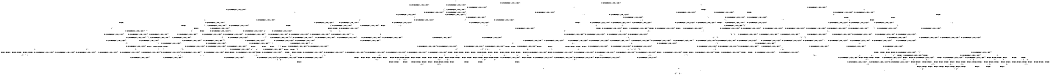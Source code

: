 digraph BCG {
size = "7, 10.5";
center = TRUE;
node [shape = circle];
0 [peripheries = 2];
0 -> 1 [label = "EX !0 !ATOMIC_EXCH_BRANCH (1, +1, TRUE, +1, 1, FALSE) !{}"];
0 -> 2 [label = "EX !2 !ATOMIC_EXCH_BRANCH (1, +1, TRUE, +0, 3, TRUE) !{}"];
0 -> 3 [label = "EX !1 !ATOMIC_EXCH_BRANCH (1, +0, TRUE, +0, 1, TRUE) !{}"];
0 -> 4 [label = "EX !0 !ATOMIC_EXCH_BRANCH (1, +1, TRUE, +1, 1, FALSE) !{}"];
0 -> 5 [label = "EX !2 !ATOMIC_EXCH_BRANCH (1, +1, TRUE, +0, 3, TRUE) !{}"];
0 -> 6 [label = "EX !1 !ATOMIC_EXCH_BRANCH (1, +0, TRUE, +0, 1, TRUE) !{}"];
1 -> 7 [label = "EX !2 !ATOMIC_EXCH_BRANCH (1, +1, TRUE, +0, 3, FALSE) !{}"];
2 -> 8 [label = "EX !0 !ATOMIC_EXCH_BRANCH (1, +1, TRUE, +1, 1, TRUE) !{}"];
3 -> 9 [label = "EX !0 !ATOMIC_EXCH_BRANCH (1, +1, TRUE, +1, 1, FALSE) !{}"];
4 -> 7 [label = "EX !2 !ATOMIC_EXCH_BRANCH (1, +1, TRUE, +0, 3, FALSE) !{}"];
4 -> 10 [label = "EX !1 !ATOMIC_EXCH_BRANCH (1, +0, TRUE, +0, 1, FALSE) !{}"];
4 -> 11 [label = "TERMINATE !0"];
4 -> 12 [label = "EX !2 !ATOMIC_EXCH_BRANCH (1, +1, TRUE, +0, 3, FALSE) !{}"];
4 -> 13 [label = "EX !1 !ATOMIC_EXCH_BRANCH (1, +0, TRUE, +0, 1, FALSE) !{}"];
4 -> 14 [label = "TERMINATE !0"];
5 -> 8 [label = "EX !0 !ATOMIC_EXCH_BRANCH (1, +1, TRUE, +1, 1, TRUE) !{}"];
5 -> 15 [label = "EX !1 !ATOMIC_EXCH_BRANCH (1, +0, TRUE, +0, 1, FALSE) !{}"];
5 -> 16 [label = "TERMINATE !2"];
5 -> 17 [label = "EX !0 !ATOMIC_EXCH_BRANCH (1, +1, TRUE, +1, 1, TRUE) !{}"];
5 -> 18 [label = "EX !1 !ATOMIC_EXCH_BRANCH (1, +0, TRUE, +0, 1, FALSE) !{}"];
5 -> 19 [label = "TERMINATE !2"];
6 -> 3 [label = "EX !1 !ATOMIC_EXCH_BRANCH (1, +0, TRUE, +0, 1, TRUE) !{}"];
6 -> 9 [label = "EX !0 !ATOMIC_EXCH_BRANCH (1, +1, TRUE, +1, 1, FALSE) !{}"];
6 -> 20 [label = "EX !2 !ATOMIC_EXCH_BRANCH (1, +1, TRUE, +0, 3, TRUE) !{}"];
6 -> 6 [label = "EX !1 !ATOMIC_EXCH_BRANCH (1, +0, TRUE, +0, 1, TRUE) !{}"];
6 -> 21 [label = "EX !0 !ATOMIC_EXCH_BRANCH (1, +1, TRUE, +1, 1, FALSE) !{}"];
6 -> 22 [label = "EX !2 !ATOMIC_EXCH_BRANCH (1, +1, TRUE, +0, 3, TRUE) !{}"];
7 -> 23 [label = "EX !2 !ATOMIC_EXCH_BRANCH (1, +0, FALSE, +1, 1, TRUE) !{}"];
8 -> 24 [label = "EX !1 !ATOMIC_EXCH_BRANCH (1, +0, TRUE, +0, 1, FALSE) !{}"];
9 -> 10 [label = "EX !1 !ATOMIC_EXCH_BRANCH (1, +0, TRUE, +0, 1, FALSE) !{}"];
10 -> 25 [label = "EX !2 !ATOMIC_EXCH_BRANCH (1, +1, TRUE, +0, 3, TRUE) !{}"];
11 -> 26 [label = "EX !2 !ATOMIC_EXCH_BRANCH (1, +1, TRUE, +0, 3, FALSE) !{}"];
12 -> 23 [label = "EX !2 !ATOMIC_EXCH_BRANCH (1, +0, FALSE, +1, 1, TRUE) !{}"];
12 -> 27 [label = "EX !1 !ATOMIC_EXCH_BRANCH (1, +0, TRUE, +0, 1, FALSE) !{}"];
12 -> 28 [label = "TERMINATE !0"];
12 -> 29 [label = "EX !2 !ATOMIC_EXCH_BRANCH (1, +0, FALSE, +1, 1, TRUE) !{}"];
12 -> 30 [label = "EX !1 !ATOMIC_EXCH_BRANCH (1, +0, TRUE, +0, 1, FALSE) !{}"];
12 -> 31 [label = "TERMINATE !0"];
13 -> 25 [label = "EX !2 !ATOMIC_EXCH_BRANCH (1, +1, TRUE, +0, 3, TRUE) !{}"];
13 -> 32 [label = "TERMINATE !0"];
13 -> 33 [label = "TERMINATE !1"];
13 -> 34 [label = "EX !2 !ATOMIC_EXCH_BRANCH (1, +1, TRUE, +0, 3, TRUE) !{}"];
13 -> 35 [label = "TERMINATE !0"];
13 -> 36 [label = "TERMINATE !1"];
14 -> 26 [label = "EX !2 !ATOMIC_EXCH_BRANCH (1, +1, TRUE, +0, 3, FALSE) !{}"];
14 -> 37 [label = "EX !1 !ATOMIC_EXCH_BRANCH (1, +0, TRUE, +0, 1, FALSE) !{}"];
14 -> 38 [label = "EX !2 !ATOMIC_EXCH_BRANCH (1, +1, TRUE, +0, 3, FALSE) !{}"];
14 -> 39 [label = "EX !1 !ATOMIC_EXCH_BRANCH (1, +0, TRUE, +0, 1, FALSE) !{}"];
15 -> 25 [label = "EX !0 !ATOMIC_EXCH_BRANCH (1, +1, TRUE, +1, 1, FALSE) !{}"];
16 -> 40 [label = "EX !0 !ATOMIC_EXCH_BRANCH (1, +1, TRUE, +1, 1, TRUE) !{}"];
17 -> 8 [label = "EX !0 !ATOMIC_EXCH_BRANCH (1, +1, TRUE, +1, 1, TRUE) !{}"];
17 -> 24 [label = "EX !1 !ATOMIC_EXCH_BRANCH (1, +0, TRUE, +0, 1, FALSE) !{}"];
17 -> 41 [label = "TERMINATE !2"];
17 -> 17 [label = "EX !0 !ATOMIC_EXCH_BRANCH (1, +1, TRUE, +1, 1, TRUE) !{}"];
17 -> 42 [label = "EX !1 !ATOMIC_EXCH_BRANCH (1, +0, TRUE, +0, 1, FALSE) !{}"];
17 -> 43 [label = "TERMINATE !2"];
18 -> 25 [label = "EX !0 !ATOMIC_EXCH_BRANCH (1, +1, TRUE, +1, 1, FALSE) !{}"];
18 -> 44 [label = "TERMINATE !2"];
18 -> 45 [label = "TERMINATE !1"];
18 -> 34 [label = "EX !0 !ATOMIC_EXCH_BRANCH (1, +1, TRUE, +1, 1, FALSE) !{}"];
18 -> 46 [label = "TERMINATE !2"];
18 -> 47 [label = "TERMINATE !1"];
19 -> 40 [label = "EX !0 !ATOMIC_EXCH_BRANCH (1, +1, TRUE, +1, 1, TRUE) !{}"];
19 -> 48 [label = "EX !1 !ATOMIC_EXCH_BRANCH (1, +0, TRUE, +0, 1, FALSE) !{}"];
19 -> 49 [label = "EX !0 !ATOMIC_EXCH_BRANCH (1, +1, TRUE, +1, 1, TRUE) !{}"];
19 -> 50 [label = "EX !1 !ATOMIC_EXCH_BRANCH (1, +0, TRUE, +0, 1, FALSE) !{}"];
20 -> 15 [label = "EX !1 !ATOMIC_EXCH_BRANCH (1, +0, TRUE, +0, 1, FALSE) !{}"];
21 -> 10 [label = "EX !1 !ATOMIC_EXCH_BRANCH (1, +0, TRUE, +0, 1, FALSE) !{}"];
21 -> 51 [label = "EX !2 !ATOMIC_EXCH_BRANCH (1, +1, TRUE, +0, 3, FALSE) !{}"];
21 -> 52 [label = "TERMINATE !0"];
21 -> 13 [label = "EX !1 !ATOMIC_EXCH_BRANCH (1, +0, TRUE, +0, 1, FALSE) !{}"];
21 -> 53 [label = "EX !2 !ATOMIC_EXCH_BRANCH (1, +1, TRUE, +0, 3, FALSE) !{}"];
21 -> 54 [label = "TERMINATE !0"];
22 -> 15 [label = "EX !1 !ATOMIC_EXCH_BRANCH (1, +0, TRUE, +0, 1, FALSE) !{}"];
22 -> 55 [label = "EX !0 !ATOMIC_EXCH_BRANCH (1, +1, TRUE, +1, 1, TRUE) !{}"];
22 -> 56 [label = "TERMINATE !2"];
22 -> 18 [label = "EX !1 !ATOMIC_EXCH_BRANCH (1, +0, TRUE, +0, 1, FALSE) !{}"];
22 -> 57 [label = "EX !0 !ATOMIC_EXCH_BRANCH (1, +1, TRUE, +1, 1, TRUE) !{}"];
22 -> 58 [label = "TERMINATE !2"];
23 -> 59 [label = "EX !1 !ATOMIC_EXCH_BRANCH (1, +0, TRUE, +0, 1, FALSE) !{}"];
24 -> 25 [label = "EX !0 !ATOMIC_EXCH_BRANCH (1, +1, TRUE, +1, 1, FALSE) !{}"];
25 -> 60 [label = "TERMINATE !0"];
26 -> 61 [label = "EX !2 !ATOMIC_EXCH_BRANCH (1, +0, FALSE, +1, 1, TRUE) !{}"];
27 -> 62 [label = "EX !2 !ATOMIC_EXCH_BRANCH (1, +0, FALSE, +1, 1, FALSE) !{}"];
28 -> 63 [label = "EX !1 !ATOMIC_EXCH_BRANCH (1, +0, TRUE, +0, 1, FALSE) !{}"];
29 -> 7 [label = "EX !2 !ATOMIC_EXCH_BRANCH (1, +1, TRUE, +0, 3, FALSE) !{}"];
29 -> 59 [label = "EX !1 !ATOMIC_EXCH_BRANCH (1, +0, TRUE, +0, 1, FALSE) !{}"];
29 -> 64 [label = "TERMINATE !0"];
29 -> 12 [label = "EX !2 !ATOMIC_EXCH_BRANCH (1, +1, TRUE, +0, 3, FALSE) !{}"];
29 -> 65 [label = "EX !1 !ATOMIC_EXCH_BRANCH (1, +0, TRUE, +0, 1, FALSE) !{}"];
29 -> 66 [label = "TERMINATE !0"];
30 -> 62 [label = "EX !2 !ATOMIC_EXCH_BRANCH (1, +0, FALSE, +1, 1, FALSE) !{}"];
30 -> 67 [label = "TERMINATE !0"];
30 -> 68 [label = "TERMINATE !1"];
30 -> 69 [label = "EX !2 !ATOMIC_EXCH_BRANCH (1, +0, FALSE, +1, 1, FALSE) !{}"];
30 -> 70 [label = "TERMINATE !0"];
30 -> 71 [label = "TERMINATE !1"];
31 -> 63 [label = "EX !1 !ATOMIC_EXCH_BRANCH (1, +0, TRUE, +0, 1, FALSE) !{}"];
31 -> 61 [label = "EX !2 !ATOMIC_EXCH_BRANCH (1, +0, FALSE, +1, 1, TRUE) !{}"];
31 -> 72 [label = "EX !1 !ATOMIC_EXCH_BRANCH (1, +0, TRUE, +0, 1, FALSE) !{}"];
31 -> 73 [label = "EX !2 !ATOMIC_EXCH_BRANCH (1, +0, FALSE, +1, 1, TRUE) !{}"];
32 -> 74 [label = "EX !2 !ATOMIC_EXCH_BRANCH (1, +1, TRUE, +0, 3, TRUE) !{}"];
33 -> 75 [label = "EX !2 !ATOMIC_EXCH_BRANCH (1, +1, TRUE, +0, 3, TRUE) !{}"];
34 -> 60 [label = "TERMINATE !0"];
34 -> 76 [label = "TERMINATE !2"];
34 -> 77 [label = "TERMINATE !1"];
34 -> 78 [label = "TERMINATE !0"];
34 -> 79 [label = "TERMINATE !2"];
34 -> 80 [label = "TERMINATE !1"];
35 -> 74 [label = "EX !2 !ATOMIC_EXCH_BRANCH (1, +1, TRUE, +0, 3, TRUE) !{}"];
35 -> 81 [label = "TERMINATE !1"];
35 -> 82 [label = "EX !2 !ATOMIC_EXCH_BRANCH (1, +1, TRUE, +0, 3, TRUE) !{}"];
35 -> 83 [label = "TERMINATE !1"];
36 -> 75 [label = "EX !2 !ATOMIC_EXCH_BRANCH (1, +1, TRUE, +0, 3, TRUE) !{}"];
36 -> 81 [label = "TERMINATE !0"];
36 -> 84 [label = "EX !2 !ATOMIC_EXCH_BRANCH (1, +1, TRUE, +0, 3, TRUE) !{}"];
36 -> 83 [label = "TERMINATE !0"];
37 -> 74 [label = "EX !2 !ATOMIC_EXCH_BRANCH (1, +1, TRUE, +0, 3, TRUE) !{}"];
38 -> 61 [label = "EX !2 !ATOMIC_EXCH_BRANCH (1, +0, FALSE, +1, 1, TRUE) !{}"];
38 -> 63 [label = "EX !1 !ATOMIC_EXCH_BRANCH (1, +0, TRUE, +0, 1, FALSE) !{}"];
38 -> 73 [label = "EX !2 !ATOMIC_EXCH_BRANCH (1, +0, FALSE, +1, 1, TRUE) !{}"];
38 -> 72 [label = "EX !1 !ATOMIC_EXCH_BRANCH (1, +0, TRUE, +0, 1, FALSE) !{}"];
39 -> 74 [label = "EX !2 !ATOMIC_EXCH_BRANCH (1, +1, TRUE, +0, 3, TRUE) !{}"];
39 -> 81 [label = "TERMINATE !1"];
39 -> 82 [label = "EX !2 !ATOMIC_EXCH_BRANCH (1, +1, TRUE, +0, 3, TRUE) !{}"];
39 -> 83 [label = "TERMINATE !1"];
40 -> 85 [label = "EX !1 !ATOMIC_EXCH_BRANCH (1, +0, TRUE, +0, 1, FALSE) !{}"];
41 -> 85 [label = "EX !1 !ATOMIC_EXCH_BRANCH (1, +0, TRUE, +0, 1, FALSE) !{}"];
42 -> 25 [label = "EX !0 !ATOMIC_EXCH_BRANCH (1, +1, TRUE, +1, 1, FALSE) !{}"];
42 -> 86 [label = "TERMINATE !2"];
42 -> 87 [label = "TERMINATE !1"];
42 -> 34 [label = "EX !0 !ATOMIC_EXCH_BRANCH (1, +1, TRUE, +1, 1, FALSE) !{}"];
42 -> 88 [label = "TERMINATE !2"];
42 -> 89 [label = "TERMINATE !1"];
43 -> 85 [label = "EX !1 !ATOMIC_EXCH_BRANCH (1, +0, TRUE, +0, 1, FALSE) !{}"];
43 -> 40 [label = "EX !0 !ATOMIC_EXCH_BRANCH (1, +1, TRUE, +1, 1, TRUE) !{}"];
43 -> 90 [label = "EX !1 !ATOMIC_EXCH_BRANCH (1, +0, TRUE, +0, 1, FALSE) !{}"];
43 -> 49 [label = "EX !0 !ATOMIC_EXCH_BRANCH (1, +1, TRUE, +1, 1, TRUE) !{}"];
44 -> 91 [label = "EX !0 !ATOMIC_EXCH_BRANCH (1, +1, TRUE, +1, 1, FALSE) !{}"];
45 -> 75 [label = "EX !0 !ATOMIC_EXCH_BRANCH (1, +1, TRUE, +1, 1, FALSE) !{}"];
46 -> 91 [label = "EX !0 !ATOMIC_EXCH_BRANCH (1, +1, TRUE, +1, 1, FALSE) !{}"];
46 -> 92 [label = "TERMINATE !1"];
46 -> 93 [label = "EX !0 !ATOMIC_EXCH_BRANCH (1, +1, TRUE, +1, 1, FALSE) !{}"];
46 -> 94 [label = "TERMINATE !1"];
47 -> 75 [label = "EX !0 !ATOMIC_EXCH_BRANCH (1, +1, TRUE, +1, 1, FALSE) !{}"];
47 -> 92 [label = "TERMINATE !2"];
47 -> 84 [label = "EX !0 !ATOMIC_EXCH_BRANCH (1, +1, TRUE, +1, 1, FALSE) !{}"];
47 -> 94 [label = "TERMINATE !2"];
48 -> 91 [label = "EX !0 !ATOMIC_EXCH_BRANCH (1, +1, TRUE, +1, 1, FALSE) !{}"];
49 -> 40 [label = "EX !0 !ATOMIC_EXCH_BRANCH (1, +1, TRUE, +1, 1, TRUE) !{}"];
49 -> 85 [label = "EX !1 !ATOMIC_EXCH_BRANCH (1, +0, TRUE, +0, 1, FALSE) !{}"];
49 -> 49 [label = "EX !0 !ATOMIC_EXCH_BRANCH (1, +1, TRUE, +1, 1, TRUE) !{}"];
49 -> 90 [label = "EX !1 !ATOMIC_EXCH_BRANCH (1, +0, TRUE, +0, 1, FALSE) !{}"];
50 -> 91 [label = "EX !0 !ATOMIC_EXCH_BRANCH (1, +1, TRUE, +1, 1, FALSE) !{}"];
50 -> 92 [label = "TERMINATE !1"];
50 -> 93 [label = "EX !0 !ATOMIC_EXCH_BRANCH (1, +1, TRUE, +1, 1, FALSE) !{}"];
50 -> 94 [label = "TERMINATE !1"];
51 -> 27 [label = "EX !1 !ATOMIC_EXCH_BRANCH (1, +0, TRUE, +0, 1, FALSE) !{}"];
52 -> 95 [label = "EX !2 !ATOMIC_EXCH_BRANCH (1, +1, TRUE, +0, 3, FALSE) !{}"];
53 -> 27 [label = "EX !1 !ATOMIC_EXCH_BRANCH (1, +0, TRUE, +0, 1, FALSE) !{}"];
53 -> 96 [label = "EX !2 !ATOMIC_EXCH_BRANCH (1, +0, FALSE, +1, 1, TRUE) !{}"];
53 -> 97 [label = "TERMINATE !0"];
53 -> 30 [label = "EX !1 !ATOMIC_EXCH_BRANCH (1, +0, TRUE, +0, 1, FALSE) !{}"];
53 -> 98 [label = "EX !2 !ATOMIC_EXCH_BRANCH (1, +0, FALSE, +1, 1, TRUE) !{}"];
53 -> 99 [label = "TERMINATE !0"];
54 -> 95 [label = "EX !2 !ATOMIC_EXCH_BRANCH (1, +1, TRUE, +0, 3, FALSE) !{}"];
54 -> 37 [label = "EX !1 !ATOMIC_EXCH_BRANCH (1, +0, TRUE, +0, 1, FALSE) !{}"];
54 -> 100 [label = "EX !2 !ATOMIC_EXCH_BRANCH (1, +1, TRUE, +0, 3, FALSE) !{}"];
54 -> 39 [label = "EX !1 !ATOMIC_EXCH_BRANCH (1, +0, TRUE, +0, 1, FALSE) !{}"];
55 -> 24 [label = "EX !1 !ATOMIC_EXCH_BRANCH (1, +0, TRUE, +0, 1, FALSE) !{}"];
56 -> 101 [label = "EX !0 !ATOMIC_EXCH_BRANCH (1, +1, TRUE, +1, 1, TRUE) !{}"];
57 -> 55 [label = "EX !0 !ATOMIC_EXCH_BRANCH (1, +1, TRUE, +1, 1, TRUE) !{}"];
57 -> 24 [label = "EX !1 !ATOMIC_EXCH_BRANCH (1, +0, TRUE, +0, 1, FALSE) !{}"];
57 -> 102 [label = "TERMINATE !2"];
57 -> 57 [label = "EX !0 !ATOMIC_EXCH_BRANCH (1, +1, TRUE, +1, 1, TRUE) !{}"];
57 -> 42 [label = "EX !1 !ATOMIC_EXCH_BRANCH (1, +0, TRUE, +0, 1, FALSE) !{}"];
57 -> 103 [label = "TERMINATE !2"];
58 -> 101 [label = "EX !0 !ATOMIC_EXCH_BRANCH (1, +1, TRUE, +1, 1, TRUE) !{}"];
58 -> 48 [label = "EX !1 !ATOMIC_EXCH_BRANCH (1, +0, TRUE, +0, 1, FALSE) !{}"];
58 -> 104 [label = "EX !0 !ATOMIC_EXCH_BRANCH (1, +1, TRUE, +1, 1, TRUE) !{}"];
58 -> 50 [label = "EX !1 !ATOMIC_EXCH_BRANCH (1, +0, TRUE, +0, 1, FALSE) !{}"];
59 -> 25 [label = "EX !2 !ATOMIC_EXCH_BRANCH (1, +1, TRUE, +0, 3, TRUE) !{}"];
60 -> 105 [label = "TERMINATE !2"];
61 -> 106 [label = "EX !1 !ATOMIC_EXCH_BRANCH (1, +0, TRUE, +0, 1, FALSE) !{}"];
62 -> 107 [label = "TERMINATE !0"];
63 -> 108 [label = "EX !2 !ATOMIC_EXCH_BRANCH (1, +0, FALSE, +1, 1, FALSE) !{}"];
64 -> 106 [label = "EX !1 !ATOMIC_EXCH_BRANCH (1, +0, TRUE, +0, 1, FALSE) !{}"];
65 -> 25 [label = "EX !2 !ATOMIC_EXCH_BRANCH (1, +1, TRUE, +0, 3, TRUE) !{}"];
65 -> 109 [label = "TERMINATE !0"];
65 -> 110 [label = "TERMINATE !1"];
65 -> 34 [label = "EX !2 !ATOMIC_EXCH_BRANCH (1, +1, TRUE, +0, 3, TRUE) !{}"];
65 -> 111 [label = "TERMINATE !0"];
65 -> 112 [label = "TERMINATE !1"];
66 -> 106 [label = "EX !1 !ATOMIC_EXCH_BRANCH (1, +0, TRUE, +0, 1, FALSE) !{}"];
66 -> 26 [label = "EX !2 !ATOMIC_EXCH_BRANCH (1, +1, TRUE, +0, 3, FALSE) !{}"];
66 -> 113 [label = "EX !1 !ATOMIC_EXCH_BRANCH (1, +0, TRUE, +0, 1, FALSE) !{}"];
66 -> 38 [label = "EX !2 !ATOMIC_EXCH_BRANCH (1, +1, TRUE, +0, 3, FALSE) !{}"];
67 -> 114 [label = "TERMINATE !1"];
68 -> 114 [label = "TERMINATE !0"];
69 -> 107 [label = "TERMINATE !0"];
69 -> 115 [label = "TERMINATE !2"];
69 -> 116 [label = "TERMINATE !1"];
69 -> 117 [label = "TERMINATE !0"];
69 -> 118 [label = "TERMINATE !2"];
69 -> 119 [label = "TERMINATE !1"];
70 -> 114 [label = "TERMINATE !1"];
70 -> 108 [label = "EX !2 !ATOMIC_EXCH_BRANCH (1, +0, FALSE, +1, 1, FALSE) !{}"];
70 -> 120 [label = "TERMINATE !1"];
70 -> 121 [label = "EX !2 !ATOMIC_EXCH_BRANCH (1, +0, FALSE, +1, 1, FALSE) !{}"];
71 -> 114 [label = "TERMINATE !0"];
71 -> 122 [label = "EX !2 !ATOMIC_EXCH_BRANCH (1, +0, FALSE, +1, 1, FALSE) !{}"];
71 -> 120 [label = "TERMINATE !0"];
71 -> 123 [label = "EX !2 !ATOMIC_EXCH_BRANCH (1, +0, FALSE, +1, 1, FALSE) !{}"];
72 -> 108 [label = "EX !2 !ATOMIC_EXCH_BRANCH (1, +0, FALSE, +1, 1, FALSE) !{}"];
72 -> 114 [label = "TERMINATE !1"];
72 -> 121 [label = "EX !2 !ATOMIC_EXCH_BRANCH (1, +0, FALSE, +1, 1, FALSE) !{}"];
72 -> 120 [label = "TERMINATE !1"];
73 -> 26 [label = "EX !2 !ATOMIC_EXCH_BRANCH (1, +1, TRUE, +0, 3, FALSE) !{}"];
73 -> 106 [label = "EX !1 !ATOMIC_EXCH_BRANCH (1, +0, TRUE, +0, 1, FALSE) !{}"];
73 -> 38 [label = "EX !2 !ATOMIC_EXCH_BRANCH (1, +1, TRUE, +0, 3, FALSE) !{}"];
73 -> 113 [label = "EX !1 !ATOMIC_EXCH_BRANCH (1, +0, TRUE, +0, 1, FALSE) !{}"];
74 -> 105 [label = "TERMINATE !2"];
75 -> 124 [label = "TERMINATE !0"];
76 -> 105 [label = "TERMINATE !0"];
77 -> 124 [label = "TERMINATE !0"];
78 -> 105 [label = "TERMINATE !2"];
78 -> 124 [label = "TERMINATE !1"];
78 -> 125 [label = "TERMINATE !2"];
78 -> 126 [label = "TERMINATE !1"];
79 -> 105 [label = "TERMINATE !0"];
79 -> 127 [label = "TERMINATE !1"];
79 -> 125 [label = "TERMINATE !0"];
79 -> 128 [label = "TERMINATE !1"];
80 -> 124 [label = "TERMINATE !0"];
80 -> 127 [label = "TERMINATE !2"];
80 -> 126 [label = "TERMINATE !0"];
80 -> 128 [label = "TERMINATE !2"];
81 -> 129 [label = "EX !2 !ATOMIC_EXCH_BRANCH (1, +1, TRUE, +0, 3, TRUE) !{}"];
82 -> 105 [label = "TERMINATE !2"];
82 -> 124 [label = "TERMINATE !1"];
82 -> 125 [label = "TERMINATE !2"];
82 -> 126 [label = "TERMINATE !1"];
83 -> 129 [label = "EX !2 !ATOMIC_EXCH_BRANCH (1, +1, TRUE, +0, 3, TRUE) !{}"];
83 -> 130 [label = "EX !2 !ATOMIC_EXCH_BRANCH (1, +1, TRUE, +0, 3, TRUE) !{}"];
84 -> 124 [label = "TERMINATE !0"];
84 -> 127 [label = "TERMINATE !2"];
84 -> 126 [label = "TERMINATE !0"];
84 -> 128 [label = "TERMINATE !2"];
85 -> 91 [label = "EX !0 !ATOMIC_EXCH_BRANCH (1, +1, TRUE, +1, 1, FALSE) !{}"];
86 -> 131 [label = "TERMINATE !1"];
87 -> 131 [label = "TERMINATE !2"];
88 -> 131 [label = "TERMINATE !1"];
88 -> 91 [label = "EX !0 !ATOMIC_EXCH_BRANCH (1, +1, TRUE, +1, 1, FALSE) !{}"];
88 -> 132 [label = "TERMINATE !1"];
88 -> 93 [label = "EX !0 !ATOMIC_EXCH_BRANCH (1, +1, TRUE, +1, 1, FALSE) !{}"];
89 -> 131 [label = "TERMINATE !2"];
89 -> 75 [label = "EX !0 !ATOMIC_EXCH_BRANCH (1, +1, TRUE, +1, 1, FALSE) !{}"];
89 -> 132 [label = "TERMINATE !2"];
89 -> 84 [label = "EX !0 !ATOMIC_EXCH_BRANCH (1, +1, TRUE, +1, 1, FALSE) !{}"];
90 -> 91 [label = "EX !0 !ATOMIC_EXCH_BRANCH (1, +1, TRUE, +1, 1, FALSE) !{}"];
90 -> 131 [label = "TERMINATE !1"];
90 -> 93 [label = "EX !0 !ATOMIC_EXCH_BRANCH (1, +1, TRUE, +1, 1, FALSE) !{}"];
90 -> 132 [label = "TERMINATE !1"];
91 -> 105 [label = "TERMINATE !0"];
92 -> 133 [label = "EX !0 !ATOMIC_EXCH_BRANCH (1, +1, TRUE, +1, 1, FALSE) !{}"];
93 -> 105 [label = "TERMINATE !0"];
93 -> 127 [label = "TERMINATE !1"];
93 -> 125 [label = "TERMINATE !0"];
93 -> 128 [label = "TERMINATE !1"];
94 -> 133 [label = "EX !0 !ATOMIC_EXCH_BRANCH (1, +1, TRUE, +1, 1, FALSE) !{}"];
94 -> 134 [label = "EX !0 !ATOMIC_EXCH_BRANCH (1, +1, TRUE, +1, 1, FALSE) !{}"];
95 -> 63 [label = "EX !1 !ATOMIC_EXCH_BRANCH (1, +0, TRUE, +0, 1, FALSE) !{}"];
96 -> 59 [label = "EX !1 !ATOMIC_EXCH_BRANCH (1, +0, TRUE, +0, 1, FALSE) !{}"];
97 -> 63 [label = "EX !1 !ATOMIC_EXCH_BRANCH (1, +0, TRUE, +0, 1, FALSE) !{}"];
98 -> 59 [label = "EX !1 !ATOMIC_EXCH_BRANCH (1, +0, TRUE, +0, 1, FALSE) !{}"];
98 -> 51 [label = "EX !2 !ATOMIC_EXCH_BRANCH (1, +1, TRUE, +0, 3, FALSE) !{}"];
98 -> 135 [label = "TERMINATE !0"];
98 -> 65 [label = "EX !1 !ATOMIC_EXCH_BRANCH (1, +0, TRUE, +0, 1, FALSE) !{}"];
98 -> 53 [label = "EX !2 !ATOMIC_EXCH_BRANCH (1, +1, TRUE, +0, 3, FALSE) !{}"];
98 -> 136 [label = "TERMINATE !0"];
99 -> 63 [label = "EX !1 !ATOMIC_EXCH_BRANCH (1, +0, TRUE, +0, 1, FALSE) !{}"];
99 -> 137 [label = "EX !2 !ATOMIC_EXCH_BRANCH (1, +0, FALSE, +1, 1, TRUE) !{}"];
99 -> 72 [label = "EX !1 !ATOMIC_EXCH_BRANCH (1, +0, TRUE, +0, 1, FALSE) !{}"];
99 -> 138 [label = "EX !2 !ATOMIC_EXCH_BRANCH (1, +0, FALSE, +1, 1, TRUE) !{}"];
100 -> 63 [label = "EX !1 !ATOMIC_EXCH_BRANCH (1, +0, TRUE, +0, 1, FALSE) !{}"];
100 -> 137 [label = "EX !2 !ATOMIC_EXCH_BRANCH (1, +0, FALSE, +1, 1, TRUE) !{}"];
100 -> 72 [label = "EX !1 !ATOMIC_EXCH_BRANCH (1, +0, TRUE, +0, 1, FALSE) !{}"];
100 -> 138 [label = "EX !2 !ATOMIC_EXCH_BRANCH (1, +0, FALSE, +1, 1, TRUE) !{}"];
101 -> 85 [label = "EX !1 !ATOMIC_EXCH_BRANCH (1, +0, TRUE, +0, 1, FALSE) !{}"];
102 -> 101 [label = "EX !0 !ATOMIC_EXCH_BRANCH (1, +1, TRUE, +1, 1, TRUE) !{}"];
103 -> 101 [label = "EX !0 !ATOMIC_EXCH_BRANCH (1, +1, TRUE, +1, 1, TRUE) !{}"];
103 -> 85 [label = "EX !1 !ATOMIC_EXCH_BRANCH (1, +0, TRUE, +0, 1, FALSE) !{}"];
103 -> 104 [label = "EX !0 !ATOMIC_EXCH_BRANCH (1, +1, TRUE, +1, 1, TRUE) !{}"];
103 -> 90 [label = "EX !1 !ATOMIC_EXCH_BRANCH (1, +0, TRUE, +0, 1, FALSE) !{}"];
104 -> 101 [label = "EX !0 !ATOMIC_EXCH_BRANCH (1, +1, TRUE, +1, 1, TRUE) !{}"];
104 -> 85 [label = "EX !1 !ATOMIC_EXCH_BRANCH (1, +0, TRUE, +0, 1, FALSE) !{}"];
104 -> 104 [label = "EX !0 !ATOMIC_EXCH_BRANCH (1, +1, TRUE, +1, 1, TRUE) !{}"];
104 -> 90 [label = "EX !1 !ATOMIC_EXCH_BRANCH (1, +0, TRUE, +0, 1, FALSE) !{}"];
105 -> 139 [label = "TERMINATE !1"];
106 -> 74 [label = "EX !2 !ATOMIC_EXCH_BRANCH (1, +1, TRUE, +0, 3, TRUE) !{}"];
107 -> 140 [label = "TERMINATE !2"];
108 -> 140 [label = "TERMINATE !2"];
109 -> 141 [label = "TERMINATE !1"];
110 -> 141 [label = "TERMINATE !0"];
111 -> 141 [label = "TERMINATE !1"];
111 -> 74 [label = "EX !2 !ATOMIC_EXCH_BRANCH (1, +1, TRUE, +0, 3, TRUE) !{}"];
111 -> 142 [label = "TERMINATE !1"];
111 -> 82 [label = "EX !2 !ATOMIC_EXCH_BRANCH (1, +1, TRUE, +0, 3, TRUE) !{}"];
112 -> 141 [label = "TERMINATE !0"];
112 -> 75 [label = "EX !2 !ATOMIC_EXCH_BRANCH (1, +1, TRUE, +0, 3, TRUE) !{}"];
112 -> 142 [label = "TERMINATE !0"];
112 -> 84 [label = "EX !2 !ATOMIC_EXCH_BRANCH (1, +1, TRUE, +0, 3, TRUE) !{}"];
113 -> 74 [label = "EX !2 !ATOMIC_EXCH_BRANCH (1, +1, TRUE, +0, 3, TRUE) !{}"];
113 -> 141 [label = "TERMINATE !1"];
113 -> 82 [label = "EX !2 !ATOMIC_EXCH_BRANCH (1, +1, TRUE, +0, 3, TRUE) !{}"];
113 -> 142 [label = "TERMINATE !1"];
114 -> 143 [label = "EX !2 !ATOMIC_EXCH_BRANCH (1, +0, FALSE, +1, 1, FALSE) !{}"];
115 -> 140 [label = "TERMINATE !0"];
116 -> 144 [label = "TERMINATE !0"];
117 -> 140 [label = "TERMINATE !2"];
117 -> 144 [label = "TERMINATE !1"];
117 -> 145 [label = "TERMINATE !2"];
117 -> 146 [label = "TERMINATE !1"];
118 -> 140 [label = "TERMINATE !0"];
118 -> 147 [label = "TERMINATE !1"];
118 -> 145 [label = "TERMINATE !0"];
118 -> 148 [label = "TERMINATE !1"];
119 -> 144 [label = "TERMINATE !0"];
119 -> 147 [label = "TERMINATE !2"];
119 -> 146 [label = "TERMINATE !0"];
119 -> 148 [label = "TERMINATE !2"];
120 -> 143 [label = "EX !2 !ATOMIC_EXCH_BRANCH (1, +0, FALSE, +1, 1, FALSE) !{}"];
120 -> 149 [label = "EX !2 !ATOMIC_EXCH_BRANCH (1, +0, FALSE, +1, 1, FALSE) !{}"];
121 -> 140 [label = "TERMINATE !2"];
121 -> 144 [label = "TERMINATE !1"];
121 -> 145 [label = "TERMINATE !2"];
121 -> 146 [label = "TERMINATE !1"];
122 -> 144 [label = "TERMINATE !0"];
123 -> 144 [label = "TERMINATE !0"];
123 -> 147 [label = "TERMINATE !2"];
123 -> 146 [label = "TERMINATE !0"];
123 -> 148 [label = "TERMINATE !2"];
124 -> 139 [label = "TERMINATE !2"];
125 -> 139 [label = "TERMINATE !1"];
125 -> 150 [label = "TERMINATE !1"];
126 -> 139 [label = "TERMINATE !2"];
126 -> 150 [label = "TERMINATE !2"];
127 -> 139 [label = "TERMINATE !0"];
128 -> 139 [label = "TERMINATE !0"];
128 -> 150 [label = "TERMINATE !0"];
129 -> 139 [label = "TERMINATE !2"];
130 -> 139 [label = "TERMINATE !2"];
130 -> 150 [label = "TERMINATE !2"];
131 -> 133 [label = "EX !0 !ATOMIC_EXCH_BRANCH (1, +1, TRUE, +1, 1, FALSE) !{}"];
132 -> 133 [label = "EX !0 !ATOMIC_EXCH_BRANCH (1, +1, TRUE, +1, 1, FALSE) !{}"];
132 -> 134 [label = "EX !0 !ATOMIC_EXCH_BRANCH (1, +1, TRUE, +1, 1, FALSE) !{}"];
133 -> 139 [label = "TERMINATE !0"];
134 -> 139 [label = "TERMINATE !0"];
134 -> 150 [label = "TERMINATE !0"];
135 -> 106 [label = "EX !1 !ATOMIC_EXCH_BRANCH (1, +0, TRUE, +0, 1, FALSE) !{}"];
136 -> 106 [label = "EX !1 !ATOMIC_EXCH_BRANCH (1, +0, TRUE, +0, 1, FALSE) !{}"];
136 -> 95 [label = "EX !2 !ATOMIC_EXCH_BRANCH (1, +1, TRUE, +0, 3, FALSE) !{}"];
136 -> 113 [label = "EX !1 !ATOMIC_EXCH_BRANCH (1, +0, TRUE, +0, 1, FALSE) !{}"];
136 -> 100 [label = "EX !2 !ATOMIC_EXCH_BRANCH (1, +1, TRUE, +0, 3, FALSE) !{}"];
137 -> 106 [label = "EX !1 !ATOMIC_EXCH_BRANCH (1, +0, TRUE, +0, 1, FALSE) !{}"];
138 -> 106 [label = "EX !1 !ATOMIC_EXCH_BRANCH (1, +0, TRUE, +0, 1, FALSE) !{}"];
138 -> 95 [label = "EX !2 !ATOMIC_EXCH_BRANCH (1, +1, TRUE, +0, 3, FALSE) !{}"];
138 -> 113 [label = "EX !1 !ATOMIC_EXCH_BRANCH (1, +0, TRUE, +0, 1, FALSE) !{}"];
138 -> 100 [label = "EX !2 !ATOMIC_EXCH_BRANCH (1, +1, TRUE, +0, 3, FALSE) !{}"];
139 -> 151 [label = "exit"];
140 -> 152 [label = "TERMINATE !1"];
141 -> 129 [label = "EX !2 !ATOMIC_EXCH_BRANCH (1, +1, TRUE, +0, 3, TRUE) !{}"];
142 -> 129 [label = "EX !2 !ATOMIC_EXCH_BRANCH (1, +1, TRUE, +0, 3, TRUE) !{}"];
142 -> 130 [label = "EX !2 !ATOMIC_EXCH_BRANCH (1, +1, TRUE, +0, 3, TRUE) !{}"];
143 -> 152 [label = "TERMINATE !2"];
144 -> 152 [label = "TERMINATE !2"];
145 -> 152 [label = "TERMINATE !1"];
145 -> 153 [label = "TERMINATE !1"];
146 -> 152 [label = "TERMINATE !2"];
146 -> 153 [label = "TERMINATE !2"];
147 -> 152 [label = "TERMINATE !0"];
148 -> 152 [label = "TERMINATE !0"];
148 -> 153 [label = "TERMINATE !0"];
149 -> 152 [label = "TERMINATE !2"];
149 -> 153 [label = "TERMINATE !2"];
150 -> 154 [label = "exit"];
152 -> 151 [label = "exit"];
153 -> 154 [label = "exit"];
}
